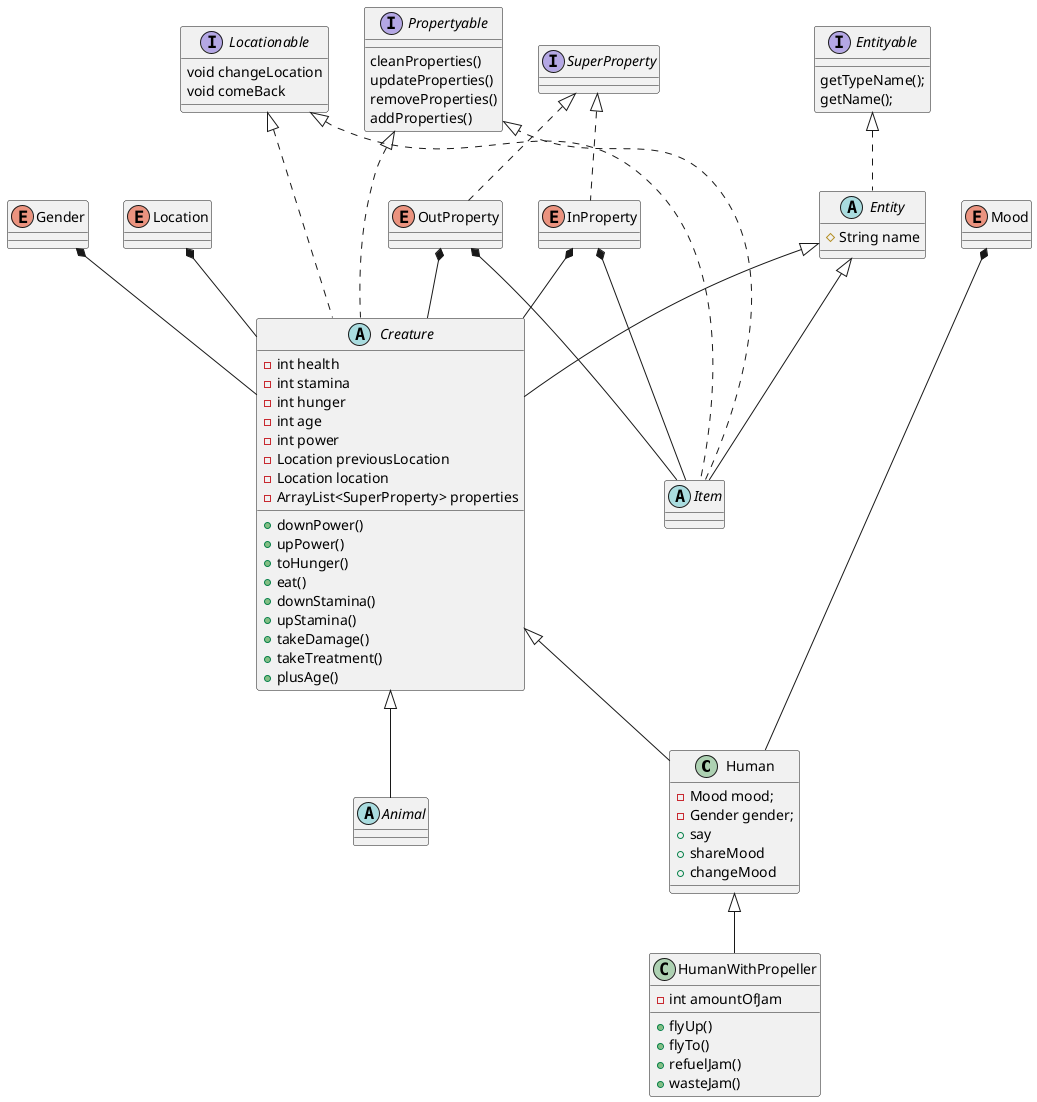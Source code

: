 @startuml
'https://plantuml.com/sequence-diagram
class Human{
    -Mood mood;
    -Gender gender;
    +say
    +shareMood
    +changeMood
}
abstract class Animal
abstract class Creature{
    -int health
    -int stamina
    -int hunger
    -int age
    -int power
    -Location previousLocation
    -Location location
    -ArrayList<SuperProperty> properties
    +downPower()
    +upPower()
    +toHunger()
    +eat()
    +downStamina()
    +upStamina()
    +takeDamage()
    +takeTreatment()
    +plusAge()
}
class HumanWithPropeller{
    -int amountOfJam
    +flyUp()
    +flyTo()
    +refuelJam()
    +wasteJam()
}
abstract class Item
abstract class Entity{
    #String name
}
enum Gender
enum Location
enum Mood
enum InProperty
enum OutProperty

Interface Locationable{
    void changeLocation
    void comeBack
}
Interface Entityable{
    getTypeName();
    getName();
}
Interface Propertyable{
    cleanProperties()
    updateProperties()
    removeProperties()
    addProperties()
}
Interface SuperProperty

Gender *-- Creature
Location *-- Creature
Mood *--- Human
InProperty *-- Creature
InProperty *-- Item
OutProperty *-- Creature
OutProperty *-- Item

Entityable <|.. Entity
Locationable <|.. Creature
Propertyable <|... Item
Locationable <|... Item
SuperProperty <|..InProperty
SuperProperty <|..OutProperty
Propertyable <|.. Creature

Entity <|-- Creature
Creature <|-- Human
Creature <|-- Animal
Human <|-- HumanWithPropeller
Entity <|-- Item

@enduml